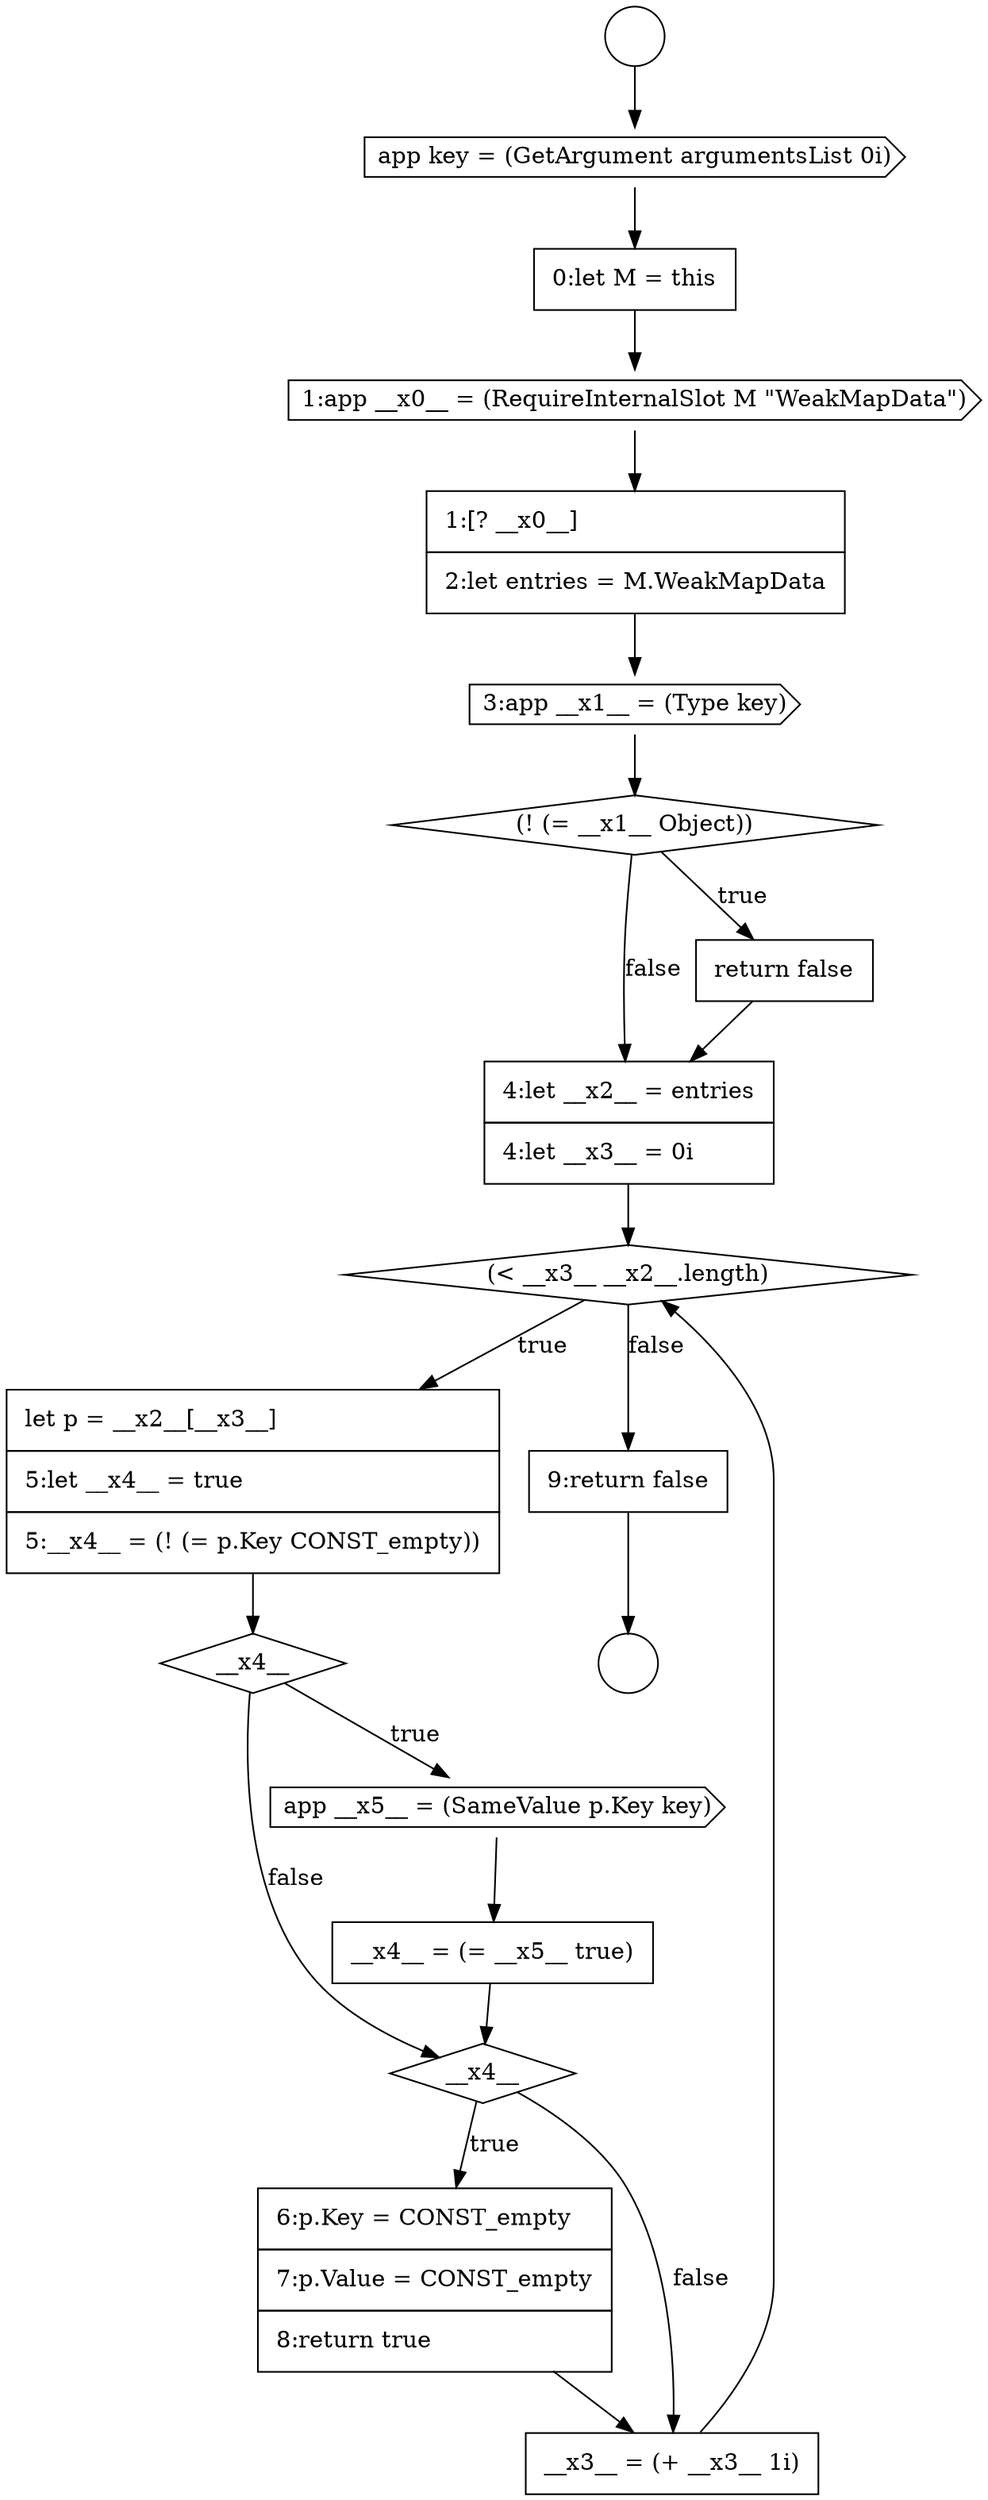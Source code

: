 digraph {
  node17104 [shape=cds, label=<<font color="black">app key = (GetArgument argumentsList 0i)</font>> color="black" fillcolor="white" style=filled]
  node17113 [shape=none, margin=0, label=<<font color="black">
    <table border="0" cellborder="1" cellspacing="0" cellpadding="10">
      <tr><td align="left">let p = __x2__[__x3__]</td></tr>
      <tr><td align="left">5:let __x4__ = true</td></tr>
      <tr><td align="left">5:__x4__ = (! (= p.Key CONST_empty))</td></tr>
    </table>
  </font>> color="black" fillcolor="white" style=filled]
  node17111 [shape=none, margin=0, label=<<font color="black">
    <table border="0" cellborder="1" cellspacing="0" cellpadding="10">
      <tr><td align="left">4:let __x2__ = entries</td></tr>
      <tr><td align="left">4:let __x3__ = 0i</td></tr>
    </table>
  </font>> color="black" fillcolor="white" style=filled]
  node17117 [shape=diamond, label=<<font color="black">__x4__</font>> color="black" fillcolor="white" style=filled]
  node17107 [shape=none, margin=0, label=<<font color="black">
    <table border="0" cellborder="1" cellspacing="0" cellpadding="10">
      <tr><td align="left">1:[? __x0__]</td></tr>
      <tr><td align="left">2:let entries = M.WeakMapData</td></tr>
    </table>
  </font>> color="black" fillcolor="white" style=filled]
  node17110 [shape=none, margin=0, label=<<font color="black">
    <table border="0" cellborder="1" cellspacing="0" cellpadding="10">
      <tr><td align="left">return false</td></tr>
    </table>
  </font>> color="black" fillcolor="white" style=filled]
  node17114 [shape=diamond, label=<<font color="black">__x4__</font>> color="black" fillcolor="white" style=filled]
  node17118 [shape=none, margin=0, label=<<font color="black">
    <table border="0" cellborder="1" cellspacing="0" cellpadding="10">
      <tr><td align="left">6:p.Key = CONST_empty</td></tr>
      <tr><td align="left">7:p.Value = CONST_empty</td></tr>
      <tr><td align="left">8:return true</td></tr>
    </table>
  </font>> color="black" fillcolor="white" style=filled]
  node17106 [shape=cds, label=<<font color="black">1:app __x0__ = (RequireInternalSlot M &quot;WeakMapData&quot;)</font>> color="black" fillcolor="white" style=filled]
  node17109 [shape=diamond, label=<<font color="black">(! (= __x1__ Object))</font>> color="black" fillcolor="white" style=filled]
  node17115 [shape=cds, label=<<font color="black">app __x5__ = (SameValue p.Key key)</font>> color="black" fillcolor="white" style=filled]
  node17102 [shape=circle label=" " color="black" fillcolor="white" style=filled]
  node17112 [shape=diamond, label=<<font color="black">(&lt; __x3__ __x2__.length)</font>> color="black" fillcolor="white" style=filled]
  node17105 [shape=none, margin=0, label=<<font color="black">
    <table border="0" cellborder="1" cellspacing="0" cellpadding="10">
      <tr><td align="left">0:let M = this</td></tr>
    </table>
  </font>> color="black" fillcolor="white" style=filled]
  node17119 [shape=none, margin=0, label=<<font color="black">
    <table border="0" cellborder="1" cellspacing="0" cellpadding="10">
      <tr><td align="left">__x3__ = (+ __x3__ 1i)</td></tr>
    </table>
  </font>> color="black" fillcolor="white" style=filled]
  node17120 [shape=none, margin=0, label=<<font color="black">
    <table border="0" cellborder="1" cellspacing="0" cellpadding="10">
      <tr><td align="left">9:return false</td></tr>
    </table>
  </font>> color="black" fillcolor="white" style=filled]
  node17116 [shape=none, margin=0, label=<<font color="black">
    <table border="0" cellborder="1" cellspacing="0" cellpadding="10">
      <tr><td align="left">__x4__ = (= __x5__ true)</td></tr>
    </table>
  </font>> color="black" fillcolor="white" style=filled]
  node17103 [shape=circle label=" " color="black" fillcolor="white" style=filled]
  node17108 [shape=cds, label=<<font color="black">3:app __x1__ = (Type key)</font>> color="black" fillcolor="white" style=filled]
  node17104 -> node17105 [ color="black"]
  node17108 -> node17109 [ color="black"]
  node17113 -> node17114 [ color="black"]
  node17120 -> node17103 [ color="black"]
  node17107 -> node17108 [ color="black"]
  node17118 -> node17119 [ color="black"]
  node17106 -> node17107 [ color="black"]
  node17112 -> node17113 [label=<<font color="black">true</font>> color="black"]
  node17112 -> node17120 [label=<<font color="black">false</font>> color="black"]
  node17114 -> node17115 [label=<<font color="black">true</font>> color="black"]
  node17114 -> node17117 [label=<<font color="black">false</font>> color="black"]
  node17105 -> node17106 [ color="black"]
  node17102 -> node17104 [ color="black"]
  node17119 -> node17112 [ color="black"]
  node17111 -> node17112 [ color="black"]
  node17116 -> node17117 [ color="black"]
  node17110 -> node17111 [ color="black"]
  node17109 -> node17110 [label=<<font color="black">true</font>> color="black"]
  node17109 -> node17111 [label=<<font color="black">false</font>> color="black"]
  node17117 -> node17118 [label=<<font color="black">true</font>> color="black"]
  node17117 -> node17119 [label=<<font color="black">false</font>> color="black"]
  node17115 -> node17116 [ color="black"]
}
